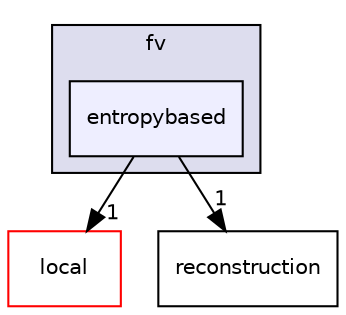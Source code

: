 digraph "entropybased" {
  compound=true
  node [ fontsize="10", fontname="Helvetica"];
  edge [ labelfontsize="10", labelfontname="Helvetica"];
  subgraph clusterdir_8fbd9d79de26bd0c08e4e5fb2ef2e7c5 {
    graph [ bgcolor="#ddddee", pencolor="black", label="fv" fontname="Helvetica", fontsize="10", URL="dir_8fbd9d79de26bd0c08e4e5fb2ef2e7c5.html"]
  dir_15077edfff1a5d7c3d5acc85193caa88 [shape=box, label="entropybased", style="filled", fillcolor="#eeeeff", pencolor="black", URL="dir_15077edfff1a5d7c3d5acc85193caa88.html"];
  }
  dir_e5964b6fd5a6d82d96e1215fe4a1a66d [shape=box label="local" fillcolor="white" style="filled" color="red" URL="dir_e5964b6fd5a6d82d96e1215fe4a1a66d.html"];
  dir_34cd0b04b1a25e429446ad96f28d6cc1 [shape=box label="reconstruction" URL="dir_34cd0b04b1a25e429446ad96f28d6cc1.html"];
  dir_15077edfff1a5d7c3d5acc85193caa88->dir_e5964b6fd5a6d82d96e1215fe4a1a66d [headlabel="1", labeldistance=1.5 headhref="dir_000033_000007.html"];
  dir_15077edfff1a5d7c3d5acc85193caa88->dir_34cd0b04b1a25e429446ad96f28d6cc1 [headlabel="1", labeldistance=1.5 headhref="dir_000033_000030.html"];
}
